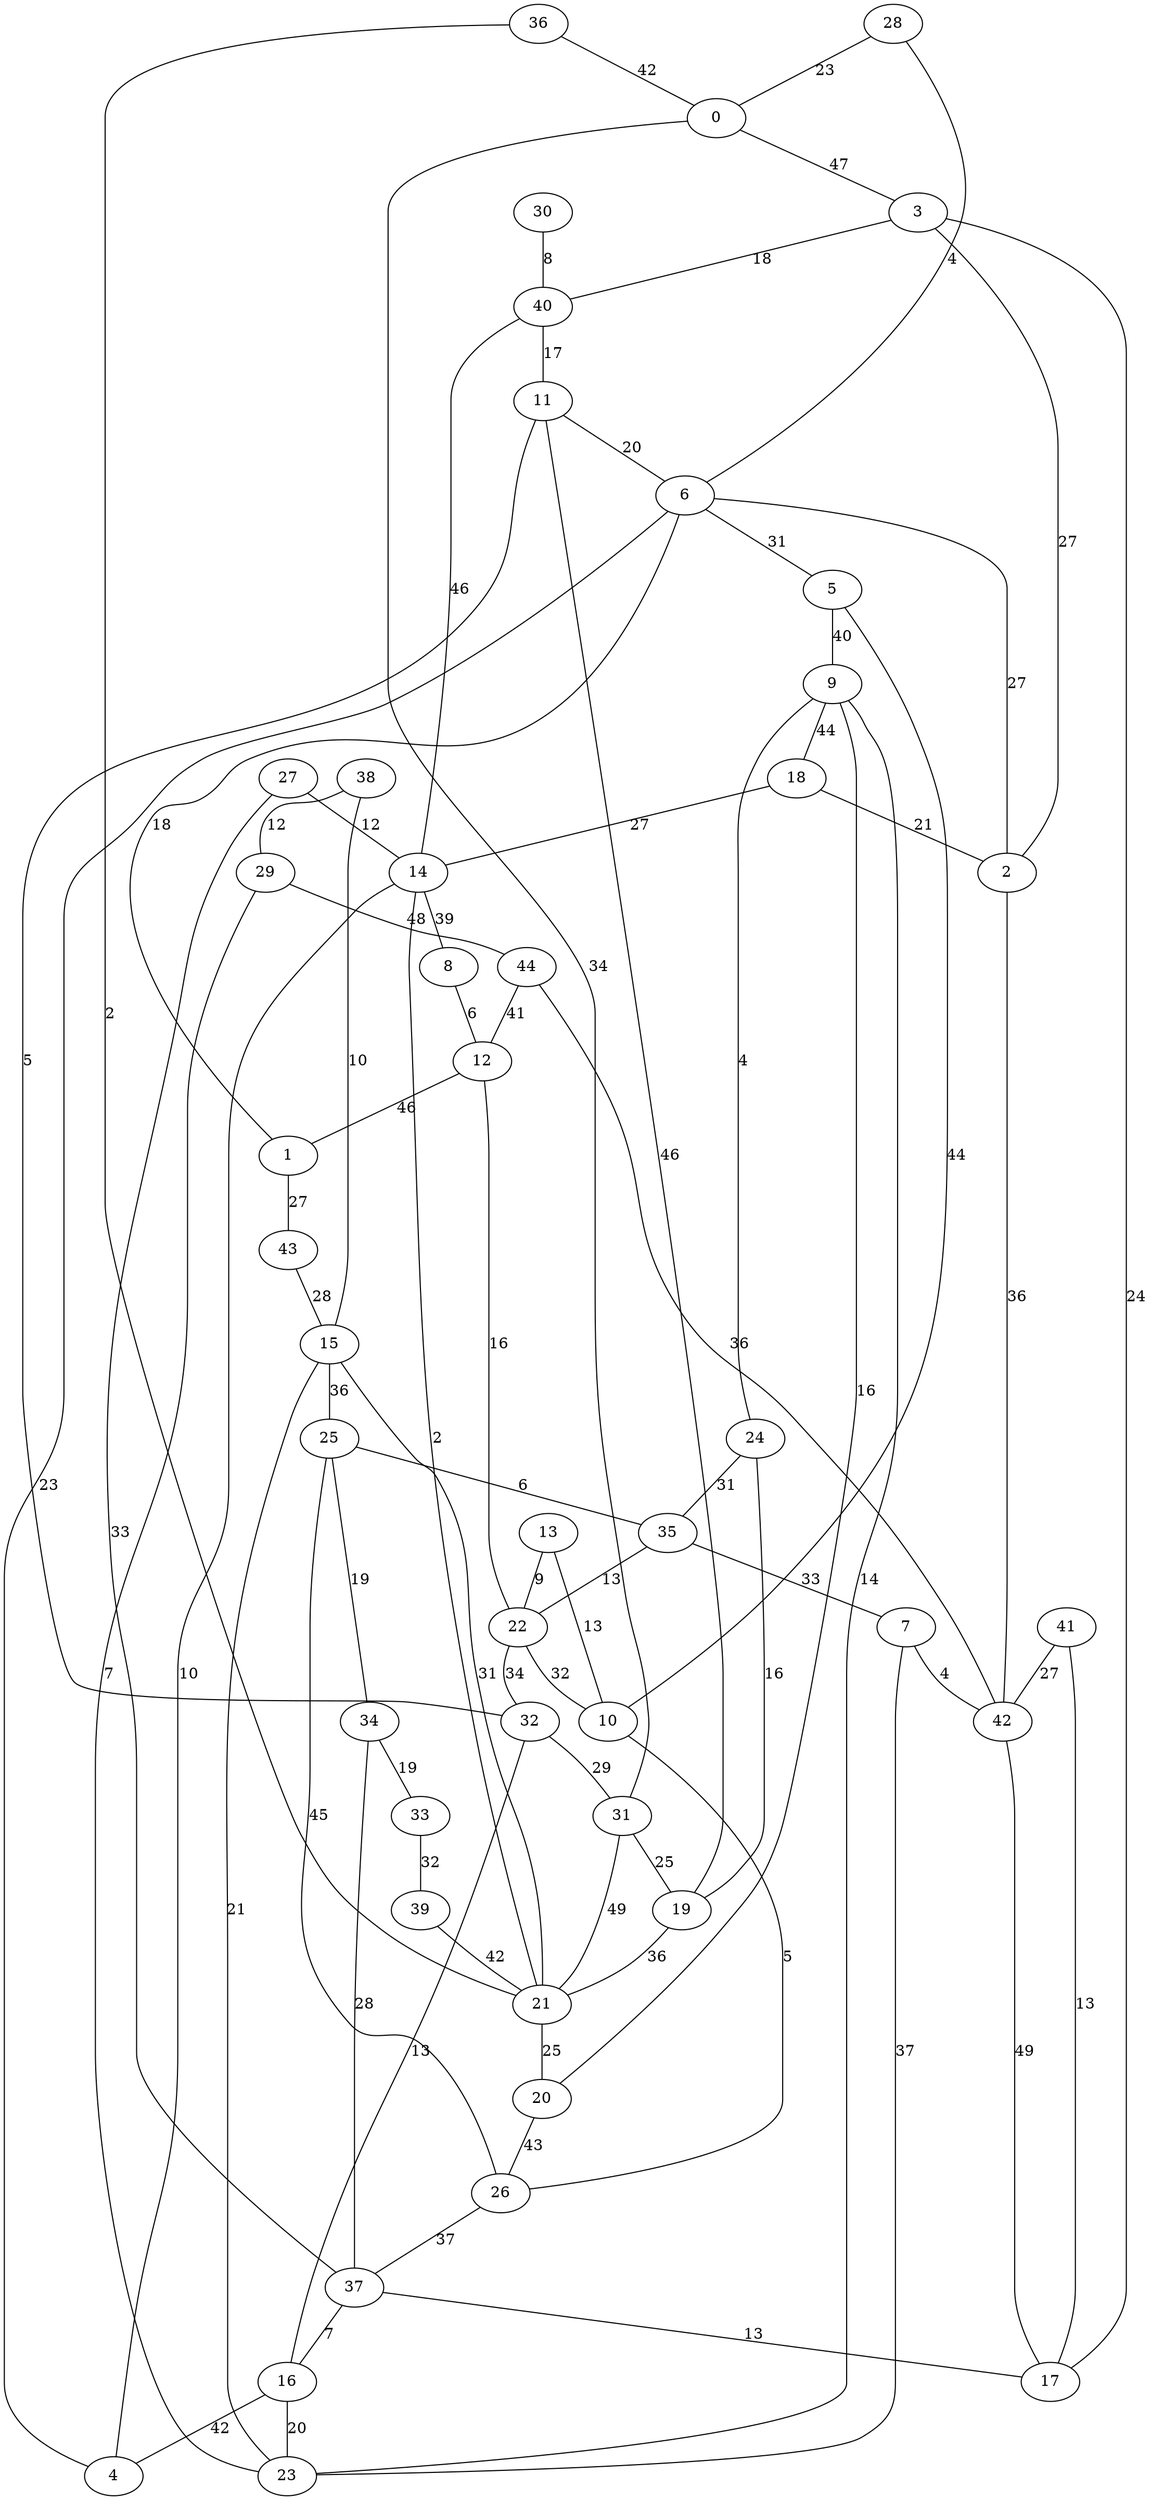 graph {
	0 [label=0]
	1 [label=1]
	2 [label=2]
	3 [label=3]
	4 [label=4]
	5 [label=5]
	6 [label=6]
	7 [label=7]
	8 [label=8]
	9 [label=9]
	10 [label=10]
	11 [label=11]
	12 [label=12]
	13 [label=13]
	14 [label=14]
	15 [label=15]
	16 [label=16]
	17 [label=17]
	18 [label=18]
	19 [label=19]
	20 [label=20]
	21 [label=21]
	22 [label=22]
	23 [label=23]
	24 [label=24]
	25 [label=25]
	26 [label=26]
	27 [label=27]
	28 [label=28]
	29 [label=29]
	30 [label=30]
	31 [label=31]
	32 [label=32]
	33 [label=33]
	34 [label=34]
	35 [label=35]
	36 [label=36]
	37 [label=37]
	38 [label=38]
	39 [label=39]
	40 [label=40]
	41 [label=41]
	42 [label=42]
	43 [label=43]
	44 [label=44]
	0 -- 3 [label=47]
	0 -- 31 [label=34]
	1 -- 6 [label=18]
	1 -- 43 [label=27]
	2 -- 42 [label=36]
	2 -- 3 [label=27]
	3 -- 40 [label=18]
	4 -- 6 [label=23]
	4 -- 14 [label=10]
	5 -- 9 [label=40]
	5 -- 10 [label=44]
	6 -- 5 [label=31]
	6 -- 2 [label=27]
	7 -- 42 [label=4]
	7 -- 23 [label=37]
	8 -- 12 [label=6]
	9 -- 18 [label=44]
	9 -- 24 [label=4]
	10 -- 26 [label=5]
	11 -- 6 [label=20]
	11 -- 32 [label=5]
	12 -- 22 [label=16]
	12 -- 1 [label=46]
	13 -- 22 [label=9]
	13 -- 10 [label=13]
	14 -- 8 [label=39]
	14 -- 21 [label=2]
	15 -- 25 [label=36]
	16 -- 4 [label=42]
	16 -- 23 [label=20]
	17 -- 3 [label=24]
	18 -- 14 [label=27]
	18 -- 2 [label=21]
	19 -- 21 [label=36]
	19 -- 11 [label=46]
	20 -- 9 [label=16]
	20 -- 26 [label=43]
	21 -- 20 [label=25]
	21 -- 15 [label=31]
	22 -- 10 [label=32]
	22 -- 32 [label=34]
	23 -- 15 [label=21]
	23 -- 9 [label=14]
	24 -- 19 [label=16]
	24 -- 35 [label=31]
	25 -- 34 [label=19]
	25 -- 35 [label=6]
	26 -- 37 [label=37]
	26 -- 25 [label=45]
	27 -- 37 [label=33]
	27 -- 14 [label=12]
	28 -- 6 [label=4]
	28 -- 0 [label=23]
	29 -- 44 [label=48]
	29 -- 23 [label=7]
	30 -- 40 [label=8]
	31 -- 21 [label=49]
	31 -- 19 [label=25]
	32 -- 31 [label=29]
	32 -- 16 [label=13]
	33 -- 39 [label=32]
	34 -- 37 [label=28]
	34 -- 33 [label=19]
	35 -- 22 [label=13]
	35 -- 7 [label=33]
	36 -- 21 [label=2]
	36 -- 0 [label=42]
	37 -- 17 [label=13]
	37 -- 16 [label=7]
	38 -- 15 [label=10]
	38 -- 29 [label=12]
	39 -- 21 [label=42]
	40 -- 14 [label=46]
	40 -- 11 [label=17]
	41 -- 17 [label=13]
	41 -- 42 [label=27]
	42 -- 17 [label=49]
	43 -- 15 [label=28]
	44 -- 42 [label=36]
	44 -- 12 [label=41]
}